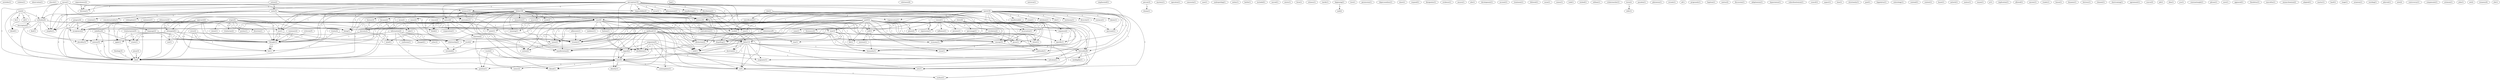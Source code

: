 digraph G {
  aristides [ label="aristides(1)" ];
  violates [ label="violates(1)" ];
  observation [ label="observation(1)" ];
  church [ label="church(1)" ];
  cent [ label="cent(2)" ];
  orthodox [ label="orthodox(4)" ];
  th [ label="th(1)" ];
  detail [ label="detail(1)" ];
  description [ label="description(2)" ];
  nd [ label="nd(1)" ];
  clh [ label="clh(6)" ];
  faq [ label="faq(1)" ];
  nyssa [ label="nyssa(1)" ];
  essence [ label="essence(15)" ];
  simplex [ label="simplex(1)" ];
  being [ label="being(1)" ];
  work [ label="work(2)" ];
  acceptance [ label="acceptance(2)" ];
  substance [ label="substance(4)" ];
  universe [ label="universe(1)" ];
  emphasized [ label="emphasized(1)" ];
  separateness [ label="separateness(2)" ];
  division [ label="division(1)" ];
  person [ label="person(3)" ];
  drama [ label="drama(1)" ];
  mystery [ label="mystery(1)" ];
  operation [ label="operation(1)" ];
  notion [ label="notion(2)" ];
  unity [ label="unity(5)" ];
  impossibility [ label="impossibility(2)" ];
  role [ label="role(2)" ];
  sanctification [ label="sanctification(1)" ];
  regeneration [ label="regeneration(1)" ];
  incarnation [ label="incarnation(1)" ];
  samosota [ label="samosota(1)" ];
  case [ label="case(1)" ];
  undergirding [ label="undergirding(1)" ];
  entity [ label="entity(1)" ];
  approach [ label="approach(4)" ];
  neo [ label="neo(1)" ];
  attempted [ label="attempted(1)" ];
  thought [ label="thought(3)" ];
  thought [ label="thought(3)" ];
  apply [ label="apply(1)" ];
  battle [ label="battle(1)" ];
  included [ label="included(1)" ];
  nature [ label="nature(6)" ];
  oneness [ label="oneness(6)" ];
  creation [ label="creation(1)" ];
  think [ label="think(2)" ];
  consubstantiality [ label="consubstantiality(1)" ];
  redemption [ label="redemption(1)" ];
  action [ label="action(2)" ];
  perception [ label="perception(10)" ];
  occur [ label="occur(1)" ];
  precludes [ label="precludes(1)" ];
  phenomenon [ label="phenomenon(1)" ];
  manifesting [ label="manifesting(1)" ];
  distribution [ label="distribution(1)" ];
  subsistence [ label="subsistence(9)" ];
  concept [ label="concept(5)" ];
  triunity [ label="triunity(1)" ];
  dispelling [ label="dispelling(1)" ];
  issue [ label="issue(1)" ];
  distinction [ label="distinction(2)" ];
  confounds [ label="confounds(1)" ];
  moved [ label="moved(1)" ];
  function [ label="function(2)" ];
  cooperation [ label="cooperation(1)" ];
  denial [ label="denial(1)" ];
  exists [ label="exists(1)" ];
  son [ label="son(20)" ];
  deity [ label="deity(13)" ];
  held [ label="held(1)" ];
  form [ label="form(1)" ];
  witness [ label="witness(1)" ];
  clarify [ label="clarify(1)" ];
  deal [ label="deal(1)" ];
  language [ label="language(2)" ];
  plurality [ label="plurality(3)" ];
  position [ label="position(1)" ];
  beginning [ label="beginning(1)" ];
  end [ label="end(2)" ];
  viewed [ label="viewed(1)" ];
  process [ label="process(1)" ];
  personage [ label="personage(1)" ];
  revelation [ label="revelation(2)" ];
  influence [ label="influence(1)" ];
  self [ label="self(3)" ];
  expression [ label="expression(1)" ];
  economy [ label="economy(1)" ];
  origen [ label="origen(4)" ];
  point [ label="point(1)" ];
  pushes [ label="pushes(1)" ];
  direction [ label="direction(1)" ];
  take [ label="take(1)" ];
  bit [ label="bit(1)" ];
  intent [ label="intent(1)" ];
  trinitarian [ label="trinitarian(2)" ];
  love [ label="love(1)" ];
  permission [ label="permission(1)" ];
  depersonalizes [ label="depersonalizes(1)" ];
  father [ label="father(18)" ];
  sense [ label="sense(2)" ];
  emanation [ label="emanation(1)" ];
  asserts [ label="asserts(1)" ];
  mode [ label="mode(2)" ];
  history [ label="history(3)" ];
  became [ label="became(2)" ];
  meaning [ label="meaning(1)" ];
  regard [ label="regard(2)" ];
  distillation [ label="distillation(1)" ];
  view [ label="view(9)" ];
  eternity [ label="eternity(2)" ];
  eternality [ label="eternality(8)" ];
  originator [ label="originator(1)" ];
  manifestation [ label="manifestation(2)" ];
  sets [ label="sets(1)" ];
  mind [ label="mind(1)" ];
  co [ label="co(5)" ];
  relationship [ label="relationship(2)" ];
  share [ label="share(1)" ];
  respond [ label="respond(1)" ];
  designates [ label="designates(1)" ];
  word [ label="word(2)" ];
  gregory [ label="gregory(4)" ];
  evidence [ label="evidence(1)" ];
  nicea [ label="nicea(2)" ];
  ancyra [ label="ancyra(1)" ];
  edu [ label="edu(1)" ];
  spirit [ label="spirit(19)" ];
  event [ label="event(1)" ];
  attribute [ label="attribute(1)" ];
  man [ label="man(3)" ];
  tile [ label="tile(1)" ];
  testimony [ label="testimony(1)" ];
  manifested [ label="manifested(2)" ];
  pursuant [ label="pursuant(1)" ];
  diversity [ label="diversity(1)" ];
  variance [ label="variance(1)" ];
  doctrine [ label="doctrine(2)" ];
  denies [ label="denies(1)" ];
  grace [ label="grace(1)" ];
  sequence [ label="sequence(2)" ];
  phase [ label="phase(2)" ];
  union [ label="union(2)" ];
  salvation [ label="salvation(1)" ];
  attest [ label="attest(1)" ];
  mediator [ label="mediator(1)" ];
  way [ label="way(1)" ];
  fashion [ label="fashion(1)" ];
  humanity [ label="humanity(1)" ];
  sees [ label="sees(1)" ];
  life [ label="life(1)" ];
  development [ label="development(1)" ];
  account [ label="account(1)" ];
  treatment [ label="treatment(1)" ];
  followed [ label="followed(1)" ];
  ousia [ label="ousia(1)" ];
  comes [ label="comes(1)" ];
  took [ label="took(1)" ];
  wished [ label="wished(1)" ];
  william [ label="william(1)" ];
  revealed [ label="revealed(2)" ];
  scleiermacher [ label="scleiermacher(1)" ];
  term [ label="term(2)" ];
  refer [ label="refer(1)" ];
  paradox [ label="paradox(1)" ];
  contradictory [ label="contradictory(1)" ];
  nazianzus [ label="nazianzus(1)" ];
  reason [ label="reason(2)" ];
  platonism [ label="platonism(1)" ];
  reveals [ label="reveals(1)" ];
  af [ label="af(1)" ];
  information [ label="information(2)" ];
  order [ label="order(2)" ];
  confusion [ label="confusion(1)" ];
  changed [ label="changed(1)" ];
  seems [ label="seems(2)" ];
  century [ label="century(5)" ];
  specific [ label="specific(1)" ];
  propounds [ label="propounds(1)" ];
  baptism [ label="baptism(1)" ];
  noetus [ label="noetus(2)" ];
  discussion [ label="discussion(1)" ];
  athanasius [ label="athanasius(2)" ];
  asignation [ label="asignation(5)" ];
  adoptionism [ label="adoptionism(1)" ];
  hypostatese [ label="hypostatese(1)" ];
  subordinationism [ label="subordinationism(1)" ];
  summary [ label="summary(2)" ];
  council [ label="council(1)" ];
  aspect [ label="aspect(1)" ];
  time [ label="time(1)" ];
  christianity [ label="christianity(1)" ];
  paul [ label="paul(1)" ];
  adherents [ label="adherents(1)" ];
  hippolytus [ label="hippolytus(1)" ];
  soteriology [ label="soteriology(1)" ];
  contend [ label="contend(1)" ];
  context [ label="context(1)" ];
  haunt [ label="haunt(1)" ];
  antioch [ label="antioch(1)" ];
  noatus [ label="noatus(1)" ];
  godhead [ label="godhead(12)" ];
  identity [ label="identity(1)" ];
  contemplates [ label="contemplates(1)" ];
  wayne [ label="wayne(1)" ];
  jr [ label="jr(1)" ];
  implication [ label="implication(1)" ];
  rusch [ label="rusch(2)" ];
  allowed [ label="allowed(1)" ];
  use [ label="use(1)" ];
  create [ label="create(1)" ];
  answer [ label="answer(1)" ];
  triadic [ label="triadic(1)" ];
  house [ label="house(1)" ];
  dunamis [ label="dunamis(1)" ];
  fortress [ label="fortress(1)" ];
  clement [ label="clement(1)" ];
  god [ label="god(43)" ];
  came [ label="came(1)" ];
  threeness [ label="threeness(2)" ];
  existent [ label="existent(1)" ];
  shortcoming [ label="shortcoming(1)" ];
  agreement [ label="agreement(1)" ];
  source [ label="source(5)" ];
  trinitarianism [ label="trinitarianism(5)" ];
  job [ label="job(1)" ];
  christ [ label="christ(6)" ];
  criticism [ label="criticism(5)" ];
  idea [ label="idea(1)" ];
  ysu [ label="ysu(1)" ];
  constantinople [ label="constantinople(1)" ];
  intelligibly [ label="intelligibly(1)" ];
  surface [ label="surface(1)" ];
  phrase [ label="phrase(1)" ];
  arius [ label="arius(2)" ];
  trinity [ label="trinity(4)" ];
  save [ label="save(1)" ];
  appeared [ label="appeared(1)" ];
  theodotus [ label="theodotus(1)" ];
  marcellus [ label="marcellus(1)" ];
  theology [ label="theology(3)" ];
  monarchianism [ label="monarchianism(2)" ];
  adapted [ label="adapted(1)" ];
  sabellius [ label="sabellius(4)" ];
  martyr [ label="martyr(1)" ];
  basil [ label="basil(1)" ];
  stage [ label="stage(1)" ];
  jesus [ label="jesus(3)" ];
  arianism [ label="arianism(1)" ];
  wording [ label="wording(1)" ];
  jehovah [ label="jehovah(1)" ];
  note [ label="note(2)" ];
  controversy [ label="controversy(1)" ];
  compensate [ label="compensate(1)" ];
  artemon [ label="artemon(1)" ];
  john [ label="john(1)" ];
  set [ label="set(2)" ];
  irenaeus [ label="irenaeus(4)" ];
  yfn [ label="yfn(1)" ];
  cent -> orthodox [ label="1" ];
  cent -> th [ label="1" ];
  cent -> detail [ label="1" ];
  cent -> description [ label="1" ];
  cent -> nd [ label="1" ];
  cent -> clh [ label="1" ];
  nyssa -> essence [ label="1" ];
  nyssa -> orthodox [ label="1" ];
  nyssa -> simplex [ label="1" ];
  nyssa -> being [ label="1" ];
  nyssa -> work [ label="1" ];
  nyssa -> clh [ label="1" ];
  nyssa -> acceptance [ label="1" ];
  separateness -> division [ label="1" ];
  person -> drama [ label="1" ];
  notion -> unity [ label="1" ];
  notion -> impossibility [ label="1" ];
  notion -> division [ label="1" ];
  role -> sanctification [ label="1" ];
  role -> regeneration [ label="1" ];
  role -> incarnation [ label="1" ];
  approach -> neo [ label="1" ];
  approach -> attempted [ label="1" ];
  approach -> thought [ label="1" ];
  approach -> thought [ label="1" ];
  approach -> apply [ label="1" ];
  approach -> acceptance [ label="1" ];
  unity -> nature [ label="2" ];
  unity -> simplex [ label="1" ];
  unity -> being [ label="1" ];
  unity -> oneness [ label="1" ];
  unity -> creation [ label="1" ];
  unity -> think [ label="1" ];
  unity -> consubstantiality [ label="1" ];
  unity -> redemption [ label="1" ];
  unity -> action [ label="1" ];
  perception -> nature [ label="2" ];
  perception -> essence [ label="2" ];
  perception -> orthodox [ label="1" ];
  perception -> occur [ label="1" ];
  perception -> neo [ label="1" ];
  perception -> impossibility [ label="1" ];
  perception -> precludes [ label="1" ];
  perception -> simplex [ label="2" ];
  perception -> being [ label="2" ];
  perception -> phenomenon [ label="1" ];
  perception -> oneness [ label="2" ];
  perception -> manifesting [ label="1" ];
  perception -> distribution [ label="1" ];
  perception -> division [ label="1" ];
  perception -> subsistence [ label="2" ];
  perception -> concept [ label="2" ];
  perception -> triunity [ label="1" ];
  perception -> dispelling [ label="1" ];
  perception -> issue [ label="1" ];
  perception -> distinction [ label="1" ];
  perception -> confounds [ label="1" ];
  perception -> clh [ label="5" ];
  nature -> function [ label="1" ];
  nature -> being [ label="1" ];
  nature -> cooperation [ label="1" ];
  nature -> think [ label="1" ];
  nature -> action [ label="1" ];
  nature -> denial [ label="1" ];
  function -> denial [ label="1" ];
  essence -> neo [ label="1" ];
  essence -> son [ label="1" ];
  essence -> precludes [ label="1" ];
  essence -> simplex [ label="1" ];
  essence -> oneness [ label="2" ];
  essence -> subsistence [ label="1" ];
  essence -> deity [ label="1" ];
  essence -> concept [ label="1" ];
  essence -> triunity [ label="1" ];
  essence -> held [ label="1" ];
  essence -> clh [ label="4" ];
  orthodox -> deal [ label="1" ];
  orthodox -> simplex [ label="2" ];
  orthodox -> being [ label="2" ];
  orthodox -> language [ label="1" ];
  orthodox -> detail [ label="1" ];
  orthodox -> plurality [ label="1" ];
  orthodox -> position [ label="1" ];
  beginning -> end [ label="1" ];
  viewed -> process [ label="1" ];
  viewed -> personage [ label="1" ];
  viewed -> revelation [ label="1" ];
  viewed -> influence [ label="1" ];
  viewed -> self [ label="1" ];
  viewed -> expression [ label="1" ];
  viewed -> economy [ label="1" ];
  origen -> neo [ label="1" ];
  origen -> point [ label="1" ];
  origen -> attempted [ label="1" ];
  origen -> pushes [ label="1" ];
  origen -> thought [ label="2" ];
  origen -> direction [ label="1" ];
  origen -> take [ label="1" ];
  origen -> thought [ label="2" ];
  origen -> bit [ label="1" ];
  origen -> apply [ label="1" ];
  origen -> intent [ label="1" ];
  origen -> trinitarian [ label="1" ];
  origen -> clh [ label="1" ];
  origen -> acceptance [ label="1" ];
  father -> neo [ label="1" ];
  father -> sense [ label="1" ];
  father -> emanation [ label="1" ];
  father -> asserts [ label="1" ];
  father -> mode [ label="1" ];
  father -> history [ label="1" ];
  father -> son [ label="2" ];
  father -> being [ label="2" ];
  father -> became [ label="1" ];
  father -> oneness [ label="1" ];
  father -> meaning [ label="1" ];
  father -> subsistence [ label="1" ];
  father -> deity [ label="3" ];
  father -> regard [ label="2" ];
  father -> thought [ label="1" ];
  father -> distillation [ label="1" ];
  father -> concept [ label="1" ];
  father -> triunity [ label="1" ];
  father -> view [ label="1" ];
  father -> eternity [ label="2" ];
  father -> eternality [ label="1" ];
  father -> originator [ label="1" ];
  father -> thought [ label="1" ];
  father -> manifestation [ label="1" ];
  father -> sets [ label="1" ];
  father -> held [ label="1" ];
  father -> distinction [ label="1" ];
  father -> mind [ label="1" ];
  father -> co [ label="1" ];
  father -> clh [ label="2" ];
  father -> relationship [ label="1" ];
  neo -> thought [ label="1" ];
  neo -> triunity [ label="1" ];
  neo -> thought [ label="1" ];
  sense -> being [ label="1" ];
  sense -> word [ label="1" ];
  impossibility -> oneness [ label="1" ];
  gregory -> simplex [ label="2" ];
  gregory -> being [ label="2" ];
  gregory -> work [ label="2" ];
  gregory -> clh [ label="2" ];
  gregory -> acceptance [ label="2" ];
  nicea -> take [ label="1" ];
  nicea -> held [ label="1" ];
  nicea -> acceptance [ label="1" ];
  spirit -> son [ label="2" ];
  spirit -> event [ label="1" ];
  spirit -> regeneration [ label="1" ];
  spirit -> attribute [ label="1" ];
  spirit -> being [ label="1" ];
  spirit -> man [ label="1" ];
  spirit -> tile [ label="1" ];
  spirit -> testimony [ label="1" ];
  spirit -> manifested [ label="1" ];
  spirit -> pursuant [ label="1" ];
  spirit -> diversity [ label="1" ];
  spirit -> variance [ label="1" ];
  spirit -> deity [ label="5" ];
  spirit -> doctrine [ label="1" ];
  spirit -> regard [ label="2" ];
  spirit -> distillation [ label="1" ];
  spirit -> concept [ label="1" ];
  spirit -> triunity [ label="1" ];
  spirit -> view [ label="1" ];
  spirit -> denies [ label="1" ];
  spirit -> grace [ label="1" ];
  spirit -> eternality [ label="1" ];
  spirit -> sequence [ label="1" ];
  spirit -> phase [ label="1" ];
  spirit -> sets [ label="1" ];
  spirit -> held [ label="1" ];
  spirit -> work [ label="1" ];
  spirit -> union [ label="1" ];
  spirit -> salvation [ label="1" ];
  spirit -> co [ label="1" ];
  spirit -> attest [ label="1" ];
  spirit -> clh [ label="1" ];
  history -> eternity [ label="1" ];
  son -> point [ label="1" ];
  son -> being [ label="3" ];
  son -> man [ label="2" ];
  son -> mediator [ label="1" ];
  son -> meaning [ label="1" ];
  son -> way [ label="1" ];
  son -> fashion [ label="1" ];
  son -> plurality [ label="1" ];
  son -> subsistence [ label="1" ];
  son -> deity [ label="4" ];
  son -> regard [ label="1" ];
  son -> thought [ label="1" ];
  son -> distillation [ label="1" ];
  son -> concept [ label="1" ];
  son -> triunity [ label="1" ];
  son -> view [ label="2" ];
  son -> grace [ label="1" ];
  son -> eternality [ label="1" ];
  son -> humanity [ label="1" ];
  son -> thought [ label="1" ];
  son -> bit [ label="1" ];
  son -> manifestation [ label="1" ];
  son -> sets [ label="1" ];
  son -> sees [ label="1" ];
  son -> held [ label="1" ];
  son -> co [ label="1" ];
  son -> clh [ label="1" ];
  son -> life [ label="1" ];
  son -> relationship [ label="1" ];
  revelation -> economy [ label="1" ];
  became -> revealed [ label="1" ];
  became -> eternity [ label="1" ];
  man -> way [ label="1" ];
  man -> word [ label="1" ];
  man -> deity [ label="1" ];
  man -> grace [ label="1" ];
  man -> humanity [ label="1" ];
  man -> life [ label="1" ];
  term -> refer [ label="1" ];
  oneness -> contradictory [ label="1" ];
  oneness -> self [ label="1" ];
  nazianzus -> work [ label="1" ];
  nazianzus -> clh [ label="1" ];
  nazianzus -> acceptance [ label="1" ];
  reason -> think [ label="1" ];
  information -> order [ label="1" ];
  information -> confusion [ label="1" ];
  information -> changed [ label="1" ];
  information -> seems [ label="1" ];
  information -> century [ label="1" ];
  information -> relationship [ label="1" ];
  manifested -> pursuant [ label="1" ];
  manifested -> incarnation [ label="1" ];
  manifested -> specific [ label="1" ];
  athanasius -> work [ label="1" ];
  athanasius -> clh [ label="1" ];
  athanasius -> acceptance [ label="1" ];
  asignation -> regard [ label="1" ];
  asignation -> distillation [ label="1" ];
  asignation -> view [ label="1" ];
  asignation -> originator [ label="1" ];
  asignation -> manifestation [ label="1" ];
  asignation -> sets [ label="1" ];
  asignation -> co [ label="1" ];
  summary -> thought [ label="1" ];
  summary -> thought [ label="1" ];
  language -> plurality [ label="1" ];
  language -> thought [ label="1" ];
  language -> thought [ label="1" ];
  word -> revealed [ label="1" ];
  adherents -> triunity [ label="1" ];
  subsistence -> concept [ label="1" ];
  subsistence -> dispelling [ label="2" ];
  subsistence -> issue [ label="1" ];
  subsistence -> distinction [ label="2" ];
  subsistence -> confounds [ label="1" ];
  godhead -> deity [ label="1" ];
  godhead -> regard [ label="1" ];
  godhead -> distillation [ label="1" ];
  godhead -> concept [ label="2" ];
  godhead -> triunity [ label="1" ];
  godhead -> view [ label="3" ];
  godhead -> dispelling [ label="1" ];
  godhead -> identity [ label="1" ];
  godhead -> manifestation [ label="1" ];
  godhead -> sets [ label="1" ];
  godhead -> position [ label="1" ];
  godhead -> distinction [ label="1" ];
  godhead -> contemplates [ label="1" ];
  godhead -> co [ label="1" ];
  godhead -> denial [ label="1" ];
  godhead -> clh [ label="1" ];
  deity -> doctrine [ label="1" ];
  deity -> regard [ label="1" ];
  deity -> distillation [ label="1" ];
  deity -> view [ label="1" ];
  deity -> eternality [ label="3" ];
  deity -> originator [ label="1" ];
  deity -> humanity [ label="1" ];
  deity -> sets [ label="1" ];
  deity -> held [ label="1" ];
  deity -> salvation [ label="1" ];
  deity -> co [ label="1" ];
  doctrine -> salvation [ label="1" ];
  doctrine -> clh [ label="1" ];
  rusch -> view [ label="1" ];
  rusch -> position [ label="1" ];
  regard -> view [ label="1" ];
  attempted -> thought [ label="1" ];
  attempted -> use [ label="1" ];
  attempted -> view [ label="1" ];
  attempted -> thought [ label="1" ];
  attempted -> apply [ label="1" ];
  attempted -> create [ label="1" ];
  thought -> bit [ label="2" ];
  description -> century [ label="1" ];
  concept -> issue [ label="1" ];
  concept -> confounds [ label="1" ];
  god -> triunity [ label="1" ];
  god -> self [ label="2" ];
  god -> dispelling [ label="1" ];
  god -> eternity [ label="1" ];
  god -> came [ label="1" ];
  god -> incarnation [ label="1" ];
  god -> grace [ label="1" ];
  god -> eternality [ label="3" ];
  god -> humanity [ label="1" ];
  god -> sequence [ label="3" ];
  god -> expression [ label="1" ];
  god -> phase [ label="2" ];
  god -> manifestation [ label="3" ];
  god -> sees [ label="1" ];
  god -> issue [ label="3" ];
  god -> work [ label="2" ];
  god -> union [ label="2" ];
  god -> distinction [ label="2" ];
  god -> specific [ label="1" ];
  god -> threeness [ label="1" ];
  god -> action [ label="1" ];
  god -> confounds [ label="3" ];
  god -> economy [ label="1" ];
  god -> attest [ label="2" ];
  god -> clh [ label="9" ];
  god -> life [ label="1" ];
  self -> existent [ label="1" ];
  self -> economy [ label="1" ];
  view -> identity [ label="1" ];
  view -> seems [ label="1" ];
  view -> sets [ label="1" ];
  view -> position [ label="1" ];
  view -> contemplates [ label="1" ];
  view -> co [ label="1" ];
  view -> denial [ label="1" ];
  trinitarianism -> thought [ label="1" ];
  trinitarianism -> create [ label="1" ];
  trinitarianism -> clh [ label="2" ];
  christ -> humanity [ label="1" ];
  christ -> work [ label="1" ];
  christ -> union [ label="1" ];
  christ -> salvation [ label="1" ];
  christ -> attest [ label="1" ];
  christ -> life [ label="1" ];
  criticism -> thought [ label="1" ];
  eternity -> thought [ label="1" ];
  eternity -> mind [ label="1" ];
  eternality -> originator [ label="1" ];
  eternality -> intelligibly [ label="1" ];
  eternality -> sets [ label="1" ];
  eternality -> co [ label="1" ];
  eternality -> surface [ label="1" ];
  sequence -> specific [ label="1" ];
  arius -> thought [ label="1" ];
  arius -> bit [ label="1" ];
  arius -> held [ label="1" ];
  arius -> clh [ label="1" ];
  thought -> bit [ label="2" ];
  trinity -> clh [ label="1" ];
  trinity -> relationship [ label="1" ];
  theology -> clh [ label="1" ];
  work -> union [ label="1" ];
  work -> attest [ label="1" ];
  sabellius -> create [ label="1" ];
  sabellius -> century [ label="1" ];
  sabellius -> clh [ label="1" ];
  union -> action [ label="1" ];
  jesus -> clh [ label="1" ];
  century -> clh [ label="3" ];
  co -> surface [ label="1" ];
}
